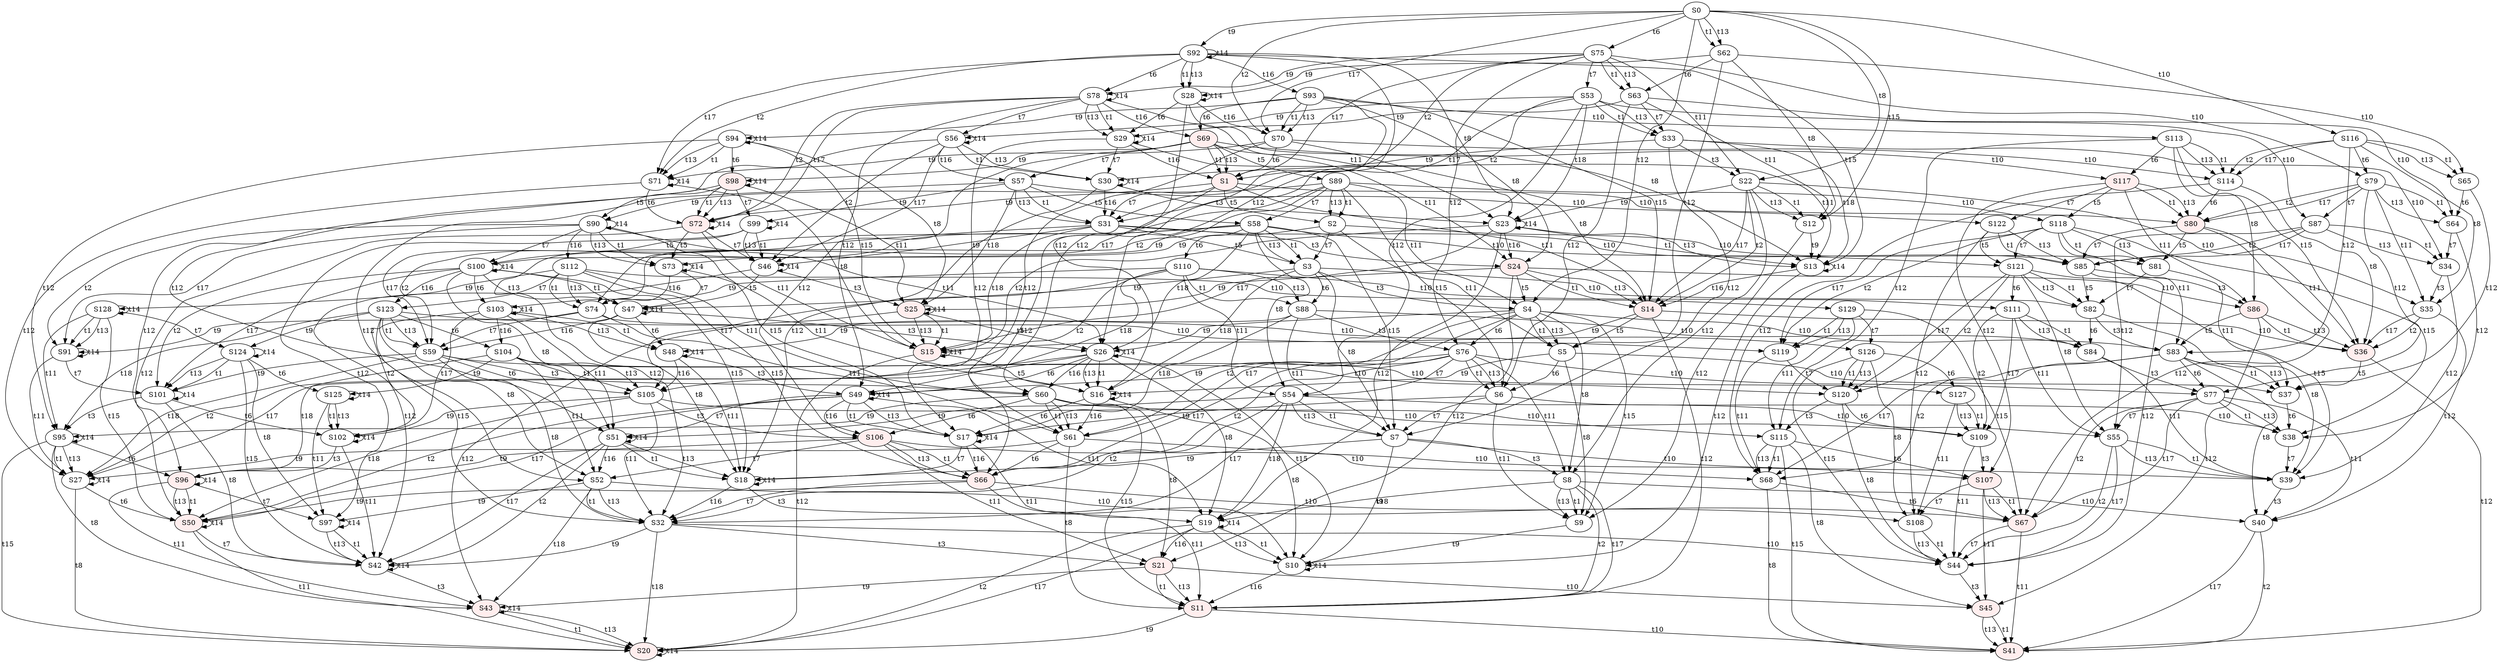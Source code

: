digraph "SCdebug/39" {
node [fillcolor="#FFFFFF"]; S60 ;
node [fillcolor="#FFFFFF"]; S58 ;
node [fillcolor="#FFFFFF"]; S54 ;
node [fillcolor="#FFFFFF"]; S52 ;
node [style=filled fillcolor="#FFEEEE"]; S21 ;
node [fillcolor="#FFFFFF"]; S4 ;
node [fillcolor="#FFFFFF"]; S8 ;
node [fillcolor="#FFFFFF"]; S123 ;
node [fillcolor="#FFFFFF"]; S51 ;
node [style=filled fillcolor="#FFEEEE"]; S43 ;
node [fillcolor="#FFFFFF"]; S26 ;
node [fillcolor="#FFFFFF"]; S19 ;
node [fillcolor="#FFFFFF"]; S95 ;
node [fillcolor="#FFFFFF"]; S97 ;
node [fillcolor="#FFFFFF"]; S100 ;
node [fillcolor="#FFFFFF"]; S124 ;
node [fillcolor="#FFFFFF"]; S55 ;
node [style=filled fillcolor="#FFEEEE"]; S45 ;
node [fillcolor="#FFFFFF"]; S40 ;
node [fillcolor="#FFFFFF"]; S83 ;
node [fillcolor="#FFFFFF"]; S108 ;
node [fillcolor="#FFFFFF"]; S115 ;
node [fillcolor="#FFFFFF"]; S121 ;
node [fillcolor="#FFFFFF"]; S126 ;
node [fillcolor="#FFFFFF"]; S63 ;
node [style=filled fillcolor="#FFEEEE"]; S1 ;
node [style=filled fillcolor="#FFEEEE"]; S72 ;
node [fillcolor="#FFFFFF"]; S29 ;
node [fillcolor="#FFFFFF"]; S64 ;
node [style=filled fillcolor="#FFEEEE"]; S80 ;
node [fillcolor="#FFFFFF"]; S70 ;
node [fillcolor="#FFFFFF"]; S62 ;
node [fillcolor="#FFFFFF"]; S33 ;
node [fillcolor="#FFFFFF"]; S31 ;
node [fillcolor="#FFFFFF"]; S12 ;
node [style=filled fillcolor="#FFEEEE"]; S14 ;
node [fillcolor="#FFFFFF"]; S71 ;
node [fillcolor="#FFFFFF"]; S46 ;
node [fillcolor="#FFFFFF"]; S30 ;
node [fillcolor="#FFFFFF"]; S28 ;
node [fillcolor="#FFFFFF"]; S13 ;
node [style=filled fillcolor="#FFEEEE"]; S15 ;
node [fillcolor="#FFFFFF"]; S65 ;
node [style=filled fillcolor="#FFEEEE"]; S36 ;
node [fillcolor="#FFFFFF"]; S34 ;
node [fillcolor="#FFFFFF"]; S85 ;
node [fillcolor="#FFFFFF"]; S114 ;
node [style=filled fillcolor="#FFEEEE"]; S69 ;
node [fillcolor="#FFFFFF"]; S75 ;
node [fillcolor="#FFFFFF"]; S78 ;
node [style=filled fillcolor="#FFEEEE"]; S98 ;
node [fillcolor="#FFFFFF"]; S79 ;
node [style=filled fillcolor="#FFEEEE"]; S117 ;
node [fillcolor="#FFFFFF"]; S0 ;
node [fillcolor="#FFFFFF"]; S57 ;
node [fillcolor="#FFFFFF"]; S53 ;
node [style=filled fillcolor="#FFEEEE"]; S24 ;
node [fillcolor="#FFFFFF"]; S22 ;
node [fillcolor="#FFFFFF"]; S93 ;
node [fillcolor="#FFFFFF"]; S56 ;
node [style=filled fillcolor="#FFEEEE"]; S25 ;
node [fillcolor="#FFFFFF"]; S23 ;
node [fillcolor="#FFFFFF"]; S92 ;
node [fillcolor="#FFFFFF"]; S94 ;
node [fillcolor="#FFFFFF"]; S99 ;
node [fillcolor="#FFFFFF"]; S35 ;
node [style=filled fillcolor="#FFEEEE"]; S86 ;
node [fillcolor="#FFFFFF"]; S87 ;
node [fillcolor="#FFFFFF"]; S113 ;
node [fillcolor="#FFFFFF"]; S116 ;
node [fillcolor="#FFFFFF"]; S122 ;
node [fillcolor="#FFFFFF"]; S74 ;
node [style=filled fillcolor="#FFEEEE"]; S66 ;
node [fillcolor="#FFFFFF"]; S2 ;
node [fillcolor="#FFFFFF"]; S6 ;
node [fillcolor="#FFFFFF"]; S88 ;
node [fillcolor="#FFFFFF"]; S105 ;
node [fillcolor="#FFFFFF"]; S73 ;
node [style=filled fillcolor="#FFEEEE"]; S50 ;
node [fillcolor="#FFFFFF"]; S48 ;
node [fillcolor="#FFFFFF"]; S17 ;
node [fillcolor="#FFFFFF"]; S91 ;
node [fillcolor="#FFFFFF"]; S102 ;
node [style=filled fillcolor="#FFEEEE"]; S67 ;
node [fillcolor="#FFFFFF"]; S38 ;
node [fillcolor="#FFFFFF"]; S81 ;
node [fillcolor="#FFFFFF"]; S84 ;
node [fillcolor="#FFFFFF"]; S109 ;
node [fillcolor="#FFFFFF"]; S119 ;
node [fillcolor="#FFFFFF"]; S61 ;
node [fillcolor="#FFFFFF"]; S59 ;
node [fillcolor="#FFFFFF"]; S32 ;
node [fillcolor="#FFFFFF"]; S3 ;
node [fillcolor="#FFFFFF"]; S5 ;
node [fillcolor="#FFFFFF"]; S7 ;
node [fillcolor="#FFFFFF"]; S9 ;
node [style=filled fillcolor="#FFEEEE"]; S11 ;
node [fillcolor="#FFFFFF"]; S47 ;
node [fillcolor="#FFFFFF"]; S42 ;
node [fillcolor="#FFFFFF"]; S27 ;
node [fillcolor="#FFFFFF"]; S10 ;
node [fillcolor="#FFFFFF"]; S16 ;
node [fillcolor="#FFFFFF"]; S18 ;
node [style=filled fillcolor="#FFEEEE"]; S20 ;
node [fillcolor="#FFFFFF"]; S101 ;
node [fillcolor="#FFFFFF"]; S68 ;
node [fillcolor="#FFFFFF"]; S44 ;
node [style=filled fillcolor="#FFEEEE"]; S41 ;
node [fillcolor="#FFFFFF"]; S39 ;
node [fillcolor="#FFFFFF"]; S37 ;
node [fillcolor="#FFFFFF"]; S82 ;
node [fillcolor="#FFFFFF"]; S120 ;
node [fillcolor="#FFFFFF"]; S76 ;
node [fillcolor="#FFFFFF"]; S89 ;
node [fillcolor="#FFFFFF"]; S104 ;
node [style=filled fillcolor="#FFEEEE"]; S106 ;
node [fillcolor="#FFFFFF"]; S110 ;
node [fillcolor="#FFFFFF"]; S112 ;
node [fillcolor="#FFFFFF"]; S49 ;
node [fillcolor="#FFFFFF"]; S90 ;
node [style=filled fillcolor="#FFEEEE"]; S96 ;
node [fillcolor="#FFFFFF"]; S103 ;
node [fillcolor="#FFFFFF"]; S125 ;
node [fillcolor="#FFFFFF"]; S128 ;
node [fillcolor="#FFFFFF"]; S77 ;
node [style=filled fillcolor="#FFEEEE"]; S107 ;
node [fillcolor="#FFFFFF"]; S111 ;
node [fillcolor="#FFFFFF"]; S118 ;
node [fillcolor="#FFFFFF"]; S127 ;
node [fillcolor="#FFFFFF"]; S129 ;
S60 -> S106 [label=t6]
S60 -> S61 [label=t1]
S60 -> S61 [label=t13]
S60 -> S11 [label=t15]
S60 -> S115 [label=t10]
S60 -> S95 [label=t9]
S60 -> S21 [label=t8]
S58 -> S110 [label=t6]
S58 -> S59 [label=t2]
S58 -> S59 [label=t17]
S58 -> S3 [label=t1]
S58 -> S3 [label=t13]
S58 -> S7 [label=t15]
S58 -> S121 [label=t10]
S58 -> S26 [label=t18]
S58 -> S100 [label=t9]
S58 -> S54 [label=t8]
S54 -> S32 [label=t2]
S54 -> S32 [label=t17]
S54 -> S7 [label=t1]
S54 -> S7 [label=t13]
S54 -> S55 [label=t10]
S54 -> S51 [label=t9]
S54 -> S19 [label=t18]
S52 -> S32 [label=t1]
S52 -> S32 [label=t13]
S52 -> S108 [label=t10]
S52 -> S43 [label=t18]
S52 -> S97 [label=t9]
S21 -> S11 [label=t1]
S21 -> S11 [label=t13]
S21 -> S45 [label=t10]
S21 -> S43 [label=t9]
S4 -> S76 [label=t6]
S4 -> S61 [label=t2]
S4 -> S61 [label=t17]
S4 -> S5 [label=t1]
S4 -> S5 [label=t13]
S4 -> S9 [label=t15]
S4 -> S83 [label=t10]
S4 -> S26 [label=t9]
S4 -> S8 [label=t8]
S8 -> S9 [label=t1]
S8 -> S9 [label=t13]
S8 -> S11 [label=t2]
S8 -> S11 [label=t17]
S8 -> S40 [label=t10]
S8 -> S19 [label=t9]
S123 -> S104 [label=t6]
S123 -> S59 [label=t1]
S123 -> S59 [label=t13]
S123 -> S32 [label=t15]
S123 -> S126 [label=t10]
S123 -> S95 [label=t18]
S123 -> S124 [label=t9]
S123 -> S52 [label=t8]
S51 -> S42 [label=t2]
S51 -> S42 [label=t17]
S51 -> S18 [label=t1]
S51 -> S18 [label=t13]
S51 -> S51 [label=t14]
S51 -> S52 [label=t16]
S43 -> S20 [label=t1]
S43 -> S20 [label=t13]
S43 -> S43 [label=t14]
S26 -> S49 [label=t6]
S26 -> S27 [label=t2]
S26 -> S27 [label=t17]
S26 -> S10 [label=t15]
S26 -> S16 [label=t1]
S26 -> S16 [label=t13]
S26 -> S19 [label=t8]
S26 -> S26 [label=t14]
S26 -> S60 [label=t16]
S19 -> S10 [label=t1]
S19 -> S10 [label=t13]
S19 -> S20 [label=t2]
S19 -> S20 [label=t17]
S19 -> S19 [label=t14]
S19 -> S21 [label=t16]
S95 -> S96 [label=t6]
S95 -> S27 [label=t1]
S95 -> S27 [label=t13]
S95 -> S20 [label=t15]
S95 -> S43 [label=t8]
S95 -> S95 [label=t14]
S97 -> S42 [label=t1]
S97 -> S42 [label=t13]
S97 -> S97 [label=t14]
S100 -> S103 [label=t6]
S100 -> S47 [label=t1]
S100 -> S47 [label=t13]
S100 -> S18 [label=t15]
S100 -> S101 [label=t2]
S100 -> S101 [label=t17]
S100 -> S51 [label=t8]
S100 -> S100 [label=t14]
S100 -> S123 [label=t16]
S124 -> S125 [label=t6]
S124 -> S42 [label=t15]
S124 -> S101 [label=t1]
S124 -> S101 [label=t13]
S124 -> S97 [label=t8]
S124 -> S124 [label=t14]
S55 -> S44 [label=t2]
S55 -> S44 [label=t17]
S55 -> S39 [label=t1]
S55 -> S39 [label=t13]
S45 -> S41 [label=t1]
S45 -> S41 [label=t13]
S40 -> S41 [label=t2]
S40 -> S41 [label=t17]
S83 -> S77 [label=t6]
S83 -> S68 [label=t2]
S83 -> S68 [label=t17]
S83 -> S37 [label=t1]
S83 -> S37 [label=t13]
S83 -> S40 [label=t8]
S108 -> S44 [label=t1]
S108 -> S44 [label=t13]
S115 -> S107 [label=t6]
S115 -> S68 [label=t1]
S115 -> S68 [label=t13]
S115 -> S41 [label=t15]
S115 -> S45 [label=t8]
S121 -> S111 [label=t6]
S121 -> S39 [label=t15]
S121 -> S82 [label=t1]
S121 -> S82 [label=t13]
S121 -> S120 [label=t2]
S121 -> S120 [label=t17]
S121 -> S55 [label=t8]
S126 -> S127 [label=t6]
S126 -> S44 [label=t15]
S126 -> S120 [label=t1]
S126 -> S120 [label=t13]
S126 -> S108 [label=t8]
S63 -> S6 [label=t12]
S63 -> S33 [label=t7]
S63 -> S12 [label=t11]
S63 -> S64 [label=t10]
S63 -> S29 [label=t9]
S1 -> S66 [label=t12]
S1 -> S2 [label=t5]
S1 -> S31 [label=t7]
S1 -> S14 [label=t11]
S1 -> S80 [label=t10]
S1 -> S72 [label=t9]
S72 -> S73 [label=t5]
S72 -> S50 [label=t12]
S72 -> S46 [label=t7]
S72 -> S15 [label=t11]
S72 -> S72 [label=t14]
S29 -> S17 [label=t12]
S29 -> S30 [label=t7]
S29 -> S13 [label=t11]
S29 -> S29 [label=t14]
S29 -> S1 [label=t16]
S64 -> S38 [label=t12]
S64 -> S34 [label=t7]
S80 -> S67 [label=t12]
S80 -> S81 [label=t5]
S80 -> S36 [label=t11]
S80 -> S85 [label=t7]
S70 -> S61 [label=t12]
S70 -> S114 [label=t10]
S70 -> S71 [label=t9]
S70 -> S1 [label=t6]
S70 -> S14 [label=t8]
S62 -> S5 [label=t12]
S62 -> S65 [label=t10]
S62 -> S28 [label=t9]
S62 -> S63 [label=t6]
S62 -> S12 [label=t8]
S33 -> S7 [label=t12]
S33 -> S22 [label=t3]
S33 -> S34 [label=t10]
S33 -> S30 [label=t9]
S33 -> S13 [label=t18]
S31 -> S32 [label=t12]
S31 -> S3 [label=t5]
S31 -> S24 [label=t3]
S31 -> S85 [label=t10]
S31 -> S46 [label=t9]
S31 -> S15 [label=t18]
S12 -> S9 [label=t12]
S12 -> S13 [label=t9]
S14 -> S5 [label=t5]
S14 -> S11 [label=t12]
S14 -> S36 [label=t10]
S14 -> S15 [label=t9]
S71 -> S27 [label=t12]
S71 -> S72 [label=t6]
S71 -> S15 [label=t8]
S71 -> S71 [label=t14]
S46 -> S47 [label=t5]
S46 -> S42 [label=t12]
S46 -> S25 [label=t3]
S46 -> S46 [label=t14]
S30 -> S18 [label=t12]
S30 -> S23 [label=t3]
S30 -> S30 [label=t14]
S30 -> S31 [label=t16]
S28 -> S16 [label=t12]
S28 -> S29 [label=t6]
S28 -> S13 [label=t8]
S28 -> S28 [label=t14]
S28 -> S70 [label=t16]
S13 -> S10 [label=t12]
S13 -> S13 [label=t14]
S13 -> S14 [label=t16]
S15 -> S16 [label=t5]
S15 -> S20 [label=t12]
S15 -> S15 [label=t14]
S65 -> S37 [label=t12]
S65 -> S64 [label=t6]
S36 -> S41 [label=t12]
S36 -> S37 [label=t5]
S34 -> S39 [label=t12]
S34 -> S35 [label=t3]
S85 -> S44 [label=t12]
S85 -> S82 [label=t5]
S85 -> S86 [label=t3]
S114 -> S68 [label=t12]
S114 -> S36 [label=t8]
S114 -> S80 [label=t6]
S69 -> S89 [label=t5]
S69 -> S106 [label=t12]
S69 -> S57 [label=t7]
S69 -> S24 [label=t11]
S69 -> S117 [label=t10]
S69 -> S98 [label=t9]
S69 -> S1 [label=t1]
S69 -> S1 [label=t13]
S75 -> S76 [label=t12]
S75 -> S53 [label=t7]
S75 -> S22 [label=t11]
S75 -> S79 [label=t10]
S75 -> S78 [label=t9]
S75 -> S63 [label=t1]
S75 -> S1 [label=t2]
S75 -> S63 [label=t13]
S75 -> S1 [label=t17]
S78 -> S49 [label=t12]
S78 -> S56 [label=t7]
S78 -> S23 [label=t11]
S78 -> S29 [label=t1]
S78 -> S72 [label=t2]
S78 -> S29 [label=t13]
S78 -> S72 [label=t17]
S78 -> S78 [label=t14]
S78 -> S69 [label=t16]
S98 -> S90 [label=t5]
S98 -> S96 [label=t12]
S98 -> S25 [label=t11]
S98 -> S99 [label=t7]
S98 -> S72 [label=t1]
S98 -> S72 [label=t13]
S98 -> S98 [label=t14]
S79 -> S77 [label=t12]
S79 -> S35 [label=t11]
S79 -> S87 [label=t7]
S79 -> S64 [label=t1]
S79 -> S80 [label=t2]
S79 -> S64 [label=t13]
S79 -> S80 [label=t17]
S117 -> S107 [label=t12]
S117 -> S118 [label=t5]
S117 -> S86 [label=t11]
S117 -> S122 [label=t7]
S117 -> S80 [label=t1]
S117 -> S80 [label=t13]
S0 -> S116 [label=t10]
S0 -> S92 [label=t9]
S0 -> S62 [label=t1]
S0 -> S70 [label=t2]
S0 -> S62 [label=t13]
S0 -> S12 [label=t15]
S0 -> S70 [label=t17]
S0 -> S4 [label=t12]
S0 -> S75 [label=t6]
S0 -> S22 [label=t8]
S57 -> S122 [label=t10]
S57 -> S25 [label=t18]
S57 -> S99 [label=t9]
S57 -> S31 [label=t1]
S57 -> S31 [label=t13]
S57 -> S58 [label=t5]
S57 -> S52 [label=t12]
S53 -> S87 [label=t10]
S53 -> S56 [label=t9]
S53 -> S23 [label=t18]
S53 -> S33 [label=t1]
S53 -> S31 [label=t2]
S53 -> S33 [label=t13]
S53 -> S31 [label=t17]
S53 -> S54 [label=t12]
S24 -> S86 [label=t10]
S24 -> S25 [label=t9]
S24 -> S14 [label=t1]
S24 -> S14 [label=t13]
S24 -> S4 [label=t5]
S24 -> S21 [label=t12]
S22 -> S35 [label=t10]
S22 -> S23 [label=t9]
S22 -> S12 [label=t1]
S22 -> S14 [label=t2]
S22 -> S12 [label=t13]
S22 -> S14 [label=t17]
S22 -> S8 [label=t12]
S93 -> S113 [label=t10]
S93 -> S94 [label=t9]
S93 -> S24 [label=t8]
S93 -> S70 [label=t1]
S93 -> S70 [label=t13]
S93 -> S14 [label=t15]
S93 -> S60 [label=t12]
S93 -> S69 [label=t6]
S56 -> S30 [label=t1]
S56 -> S46 [label=t2]
S56 -> S30 [label=t13]
S56 -> S46 [label=t17]
S56 -> S51 [label=t12]
S56 -> S56 [label=t14]
S56 -> S57 [label=t16]
S25 -> S15 [label=t1]
S25 -> S15 [label=t13]
S25 -> S26 [label=t5]
S25 -> S43 [label=t12]
S25 -> S25 [label=t14]
S23 -> S13 [label=t1]
S23 -> S15 [label=t2]
S23 -> S13 [label=t13]
S23 -> S15 [label=t17]
S23 -> S19 [label=t12]
S23 -> S23 [label=t14]
S23 -> S24 [label=t16]
S92 -> S23 [label=t8]
S92 -> S28 [label=t1]
S92 -> S71 [label=t2]
S92 -> S28 [label=t13]
S92 -> S13 [label=t15]
S92 -> S71 [label=t17]
S92 -> S26 [label=t12]
S92 -> S78 [label=t6]
S92 -> S92 [label=t14]
S92 -> S93 [label=t16]
S94 -> S25 [label=t8]
S94 -> S71 [label=t1]
S94 -> S71 [label=t13]
S94 -> S15 [label=t15]
S94 -> S95 [label=t12]
S94 -> S98 [label=t6]
S94 -> S94 [label=t14]
S99 -> S46 [label=t1]
S99 -> S46 [label=t13]
S99 -> S100 [label=t5]
S99 -> S97 [label=t12]
S99 -> S99 [label=t14]
S35 -> S36 [label=t2]
S35 -> S36 [label=t17]
S35 -> S40 [label=t12]
S86 -> S36 [label=t1]
S86 -> S36 [label=t13]
S86 -> S83 [label=t5]
S86 -> S45 [label=t12]
S87 -> S34 [label=t1]
S87 -> S85 [label=t2]
S87 -> S34 [label=t13]
S87 -> S85 [label=t17]
S87 -> S55 [label=t12]
S113 -> S86 [label=t8]
S113 -> S114 [label=t1]
S113 -> S114 [label=t13]
S113 -> S36 [label=t15]
S113 -> S115 [label=t12]
S113 -> S117 [label=t6]
S116 -> S35 [label=t8]
S116 -> S65 [label=t1]
S116 -> S114 [label=t2]
S116 -> S65 [label=t13]
S116 -> S114 [label=t17]
S116 -> S83 [label=t12]
S116 -> S79 [label=t6]
S122 -> S85 [label=t1]
S122 -> S85 [label=t13]
S122 -> S121 [label=t5]
S122 -> S108 [label=t12]
S74 -> S61 [label=t11]
S74 -> S59 [label=t7]
S74 -> S119 [label=t10]
S74 -> S91 [label=t9]
S66 -> S32 [label=t7]
S66 -> S11 [label=t11]
S66 -> S67 [label=t10]
S66 -> S50 [label=t9]
S2 -> S3 [label=t7]
S2 -> S5 [label=t11]
S2 -> S81 [label=t10]
S2 -> S73 [label=t9]
S6 -> S7 [label=t7]
S6 -> S9 [label=t11]
S6 -> S38 [label=t10]
S6 -> S17 [label=t9]
S88 -> S76 [label=t3]
S88 -> S7 [label=t11]
S88 -> S84 [label=t10]
S88 -> S48 [label=t9]
S88 -> S17 [label=t18]
S105 -> S106 [label=t3]
S105 -> S32 [label=t11]
S105 -> S109 [label=t10]
S105 -> S50 [label=t18]
S105 -> S102 [label=t9]
S73 -> S47 [label=t7]
S73 -> S16 [label=t11]
S73 -> S73 [label=t14]
S73 -> S74 [label=t16]
S50 -> S42 [label=t7]
S50 -> S20 [label=t11]
S50 -> S50 [label=t14]
S48 -> S49 [label=t3]
S48 -> S18 [label=t11]
S48 -> S48 [label=t14]
S48 -> S105 [label=t16]
S17 -> S10 [label=t11]
S17 -> S18 [label=t7]
S17 -> S17 [label=t14]
S17 -> S66 [label=t16]
S91 -> S27 [label=t11]
S91 -> S101 [label=t7]
S91 -> S91 [label=t14]
S102 -> S96 [label=t3]
S102 -> S42 [label=t11]
S102 -> S102 [label=t14]
S67 -> S44 [label=t7]
S67 -> S41 [label=t11]
S38 -> S39 [label=t7]
S81 -> S37 [label=t11]
S81 -> S82 [label=t7]
S84 -> S77 [label=t3]
S84 -> S39 [label=t11]
S109 -> S107 [label=t3]
S109 -> S44 [label=t11]
S119 -> S68 [label=t11]
S119 -> S120 [label=t7]
S61 -> S68 [label=t10]
S61 -> S27 [label=t9]
S61 -> S66 [label=t6]
S61 -> S11 [label=t8]
S59 -> S120 [label=t10]
S59 -> S27 [label=t18]
S59 -> S101 [label=t9]
S59 -> S60 [label=t3]
S59 -> S105 [label=t6]
S59 -> S32 [label=t8]
S32 -> S44 [label=t10]
S32 -> S42 [label=t9]
S32 -> S20 [label=t18]
S32 -> S21 [label=t3]
S3 -> S82 [label=t10]
S3 -> S47 [label=t9]
S3 -> S16 [label=t18]
S3 -> S4 [label=t3]
S3 -> S88 [label=t6]
S3 -> S7 [label=t8]
S5 -> S37 [label=t10]
S5 -> S16 [label=t9]
S5 -> S6 [label=t6]
S5 -> S9 [label=t8]
S7 -> S39 [label=t10]
S7 -> S10 [label=t18]
S7 -> S18 [label=t9]
S7 -> S8 [label=t3]
S9 -> S10 [label=t9]
S11 -> S41 [label=t10]
S11 -> S20 [label=t9]
S47 -> S26 [label=t3]
S47 -> S48 [label=t6]
S47 -> S18 [label=t8]
S47 -> S47 [label=t14]
S47 -> S59 [label=t16]
S42 -> S43 [label=t3]
S42 -> S42 [label=t14]
S27 -> S50 [label=t6]
S27 -> S20 [label=t8]
S27 -> S27 [label=t14]
S10 -> S10 [label=t14]
S10 -> S11 [label=t16]
S16 -> S10 [label=t8]
S16 -> S17 [label=t6]
S16 -> S16 [label=t14]
S16 -> S61 [label=t16]
S18 -> S19 [label=t3]
S18 -> S18 [label=t14]
S18 -> S32 [label=t16]
S20 -> S20 [label=t14]
S101 -> S42 [label=t8]
S101 -> S95 [label=t3]
S101 -> S102 [label=t6]
S101 -> S101 [label=t14]
S68 -> S67 [label=t6]
S68 -> S41 [label=t8]
S44 -> S45 [label=t3]
S39 -> S40 [label=t3]
S37 -> S38 [label=t6]
S82 -> S39 [label=t8]
S82 -> S83 [label=t3]
S82 -> S84 [label=t6]
S120 -> S44 [label=t8]
S120 -> S115 [label=t3]
S120 -> S109 [label=t6]
S76 -> S77 [label=t10]
S76 -> S49 [label=t9]
S76 -> S6 [label=t1]
S76 -> S66 [label=t2]
S76 -> S6 [label=t13]
S76 -> S66 [label=t17]
S76 -> S54 [label=t7]
S76 -> S8 [label=t11]
S89 -> S118 [label=t10]
S89 -> S90 [label=t9]
S89 -> S2 [label=t1]
S89 -> S74 [label=t2]
S89 -> S2 [label=t13]
S89 -> S6 [label=t15]
S89 -> S74 [label=t17]
S89 -> S58 [label=t7]
S89 -> S4 [label=t11]
S104 -> S127 [label=t10]
S104 -> S96 [label=t18]
S104 -> S125 [label=t9]
S104 -> S105 [label=t1]
S104 -> S105 [label=t13]
S104 -> S52 [label=t11]
S106 -> S107 [label=t10]
S106 -> S96 [label=t9]
S106 -> S66 [label=t1]
S106 -> S66 [label=t13]
S106 -> S52 [label=t7]
S106 -> S21 [label=t11]
S110 -> S111 [label=t10]
S110 -> S49 [label=t18]
S110 -> S103 [label=t9]
S110 -> S88 [label=t1]
S110 -> S105 [label=t2]
S110 -> S88 [label=t13]
S110 -> S105 [label=t17]
S110 -> S54 [label=t11]
S112 -> S129 [label=t10]
S112 -> S128 [label=t9]
S112 -> S74 [label=t1]
S112 -> S74 [label=t13]
S112 -> S66 [label=t15]
S112 -> S123 [label=t7]
S112 -> S60 [label=t11]
S49 -> S17 [label=t1]
S49 -> S50 [label=t2]
S49 -> S17 [label=t13]
S49 -> S50 [label=t17]
S49 -> S51 [label=t7]
S49 -> S19 [label=t11]
S49 -> S49 [label=t14]
S49 -> S106 [label=t16]
S90 -> S73 [label=t1]
S90 -> S91 [label=t2]
S90 -> S73 [label=t13]
S90 -> S17 [label=t15]
S90 -> S91 [label=t17]
S90 -> S100 [label=t7]
S90 -> S26 [label=t11]
S90 -> S90 [label=t14]
S90 -> S112 [label=t16]
S96 -> S50 [label=t1]
S96 -> S50 [label=t13]
S96 -> S97 [label=t7]
S96 -> S43 [label=t11]
S96 -> S96 [label=t14]
S103 -> S48 [label=t1]
S103 -> S102 [label=t2]
S103 -> S48 [label=t13]
S103 -> S102 [label=t17]
S103 -> S51 [label=t11]
S103 -> S103 [label=t14]
S103 -> S104 [label=t16]
S125 -> S102 [label=t1]
S125 -> S102 [label=t13]
S125 -> S97 [label=t11]
S125 -> S125 [label=t14]
S128 -> S91 [label=t1]
S128 -> S91 [label=t13]
S128 -> S50 [label=t15]
S128 -> S124 [label=t7]
S128 -> S95 [label=t11]
S128 -> S128 [label=t14]
S77 -> S38 [label=t1]
S77 -> S67 [label=t2]
S77 -> S38 [label=t13]
S77 -> S67 [label=t17]
S77 -> S55 [label=t7]
S77 -> S40 [label=t11]
S107 -> S67 [label=t1]
S107 -> S67 [label=t13]
S107 -> S108 [label=t7]
S107 -> S45 [label=t11]
S111 -> S84 [label=t1]
S111 -> S109 [label=t2]
S111 -> S84 [label=t13]
S111 -> S109 [label=t17]
S111 -> S55 [label=t11]
S118 -> S81 [label=t1]
S118 -> S119 [label=t2]
S118 -> S81 [label=t13]
S118 -> S38 [label=t15]
S118 -> S119 [label=t17]
S118 -> S121 [label=t7]
S118 -> S83 [label=t11]
S127 -> S109 [label=t1]
S127 -> S109 [label=t13]
S127 -> S108 [label=t11]
S129 -> S119 [label=t1]
S129 -> S119 [label=t13]
S129 -> S67 [label=t15]
S129 -> S126 [label=t7]
S129 -> S115 [label=t11]
}